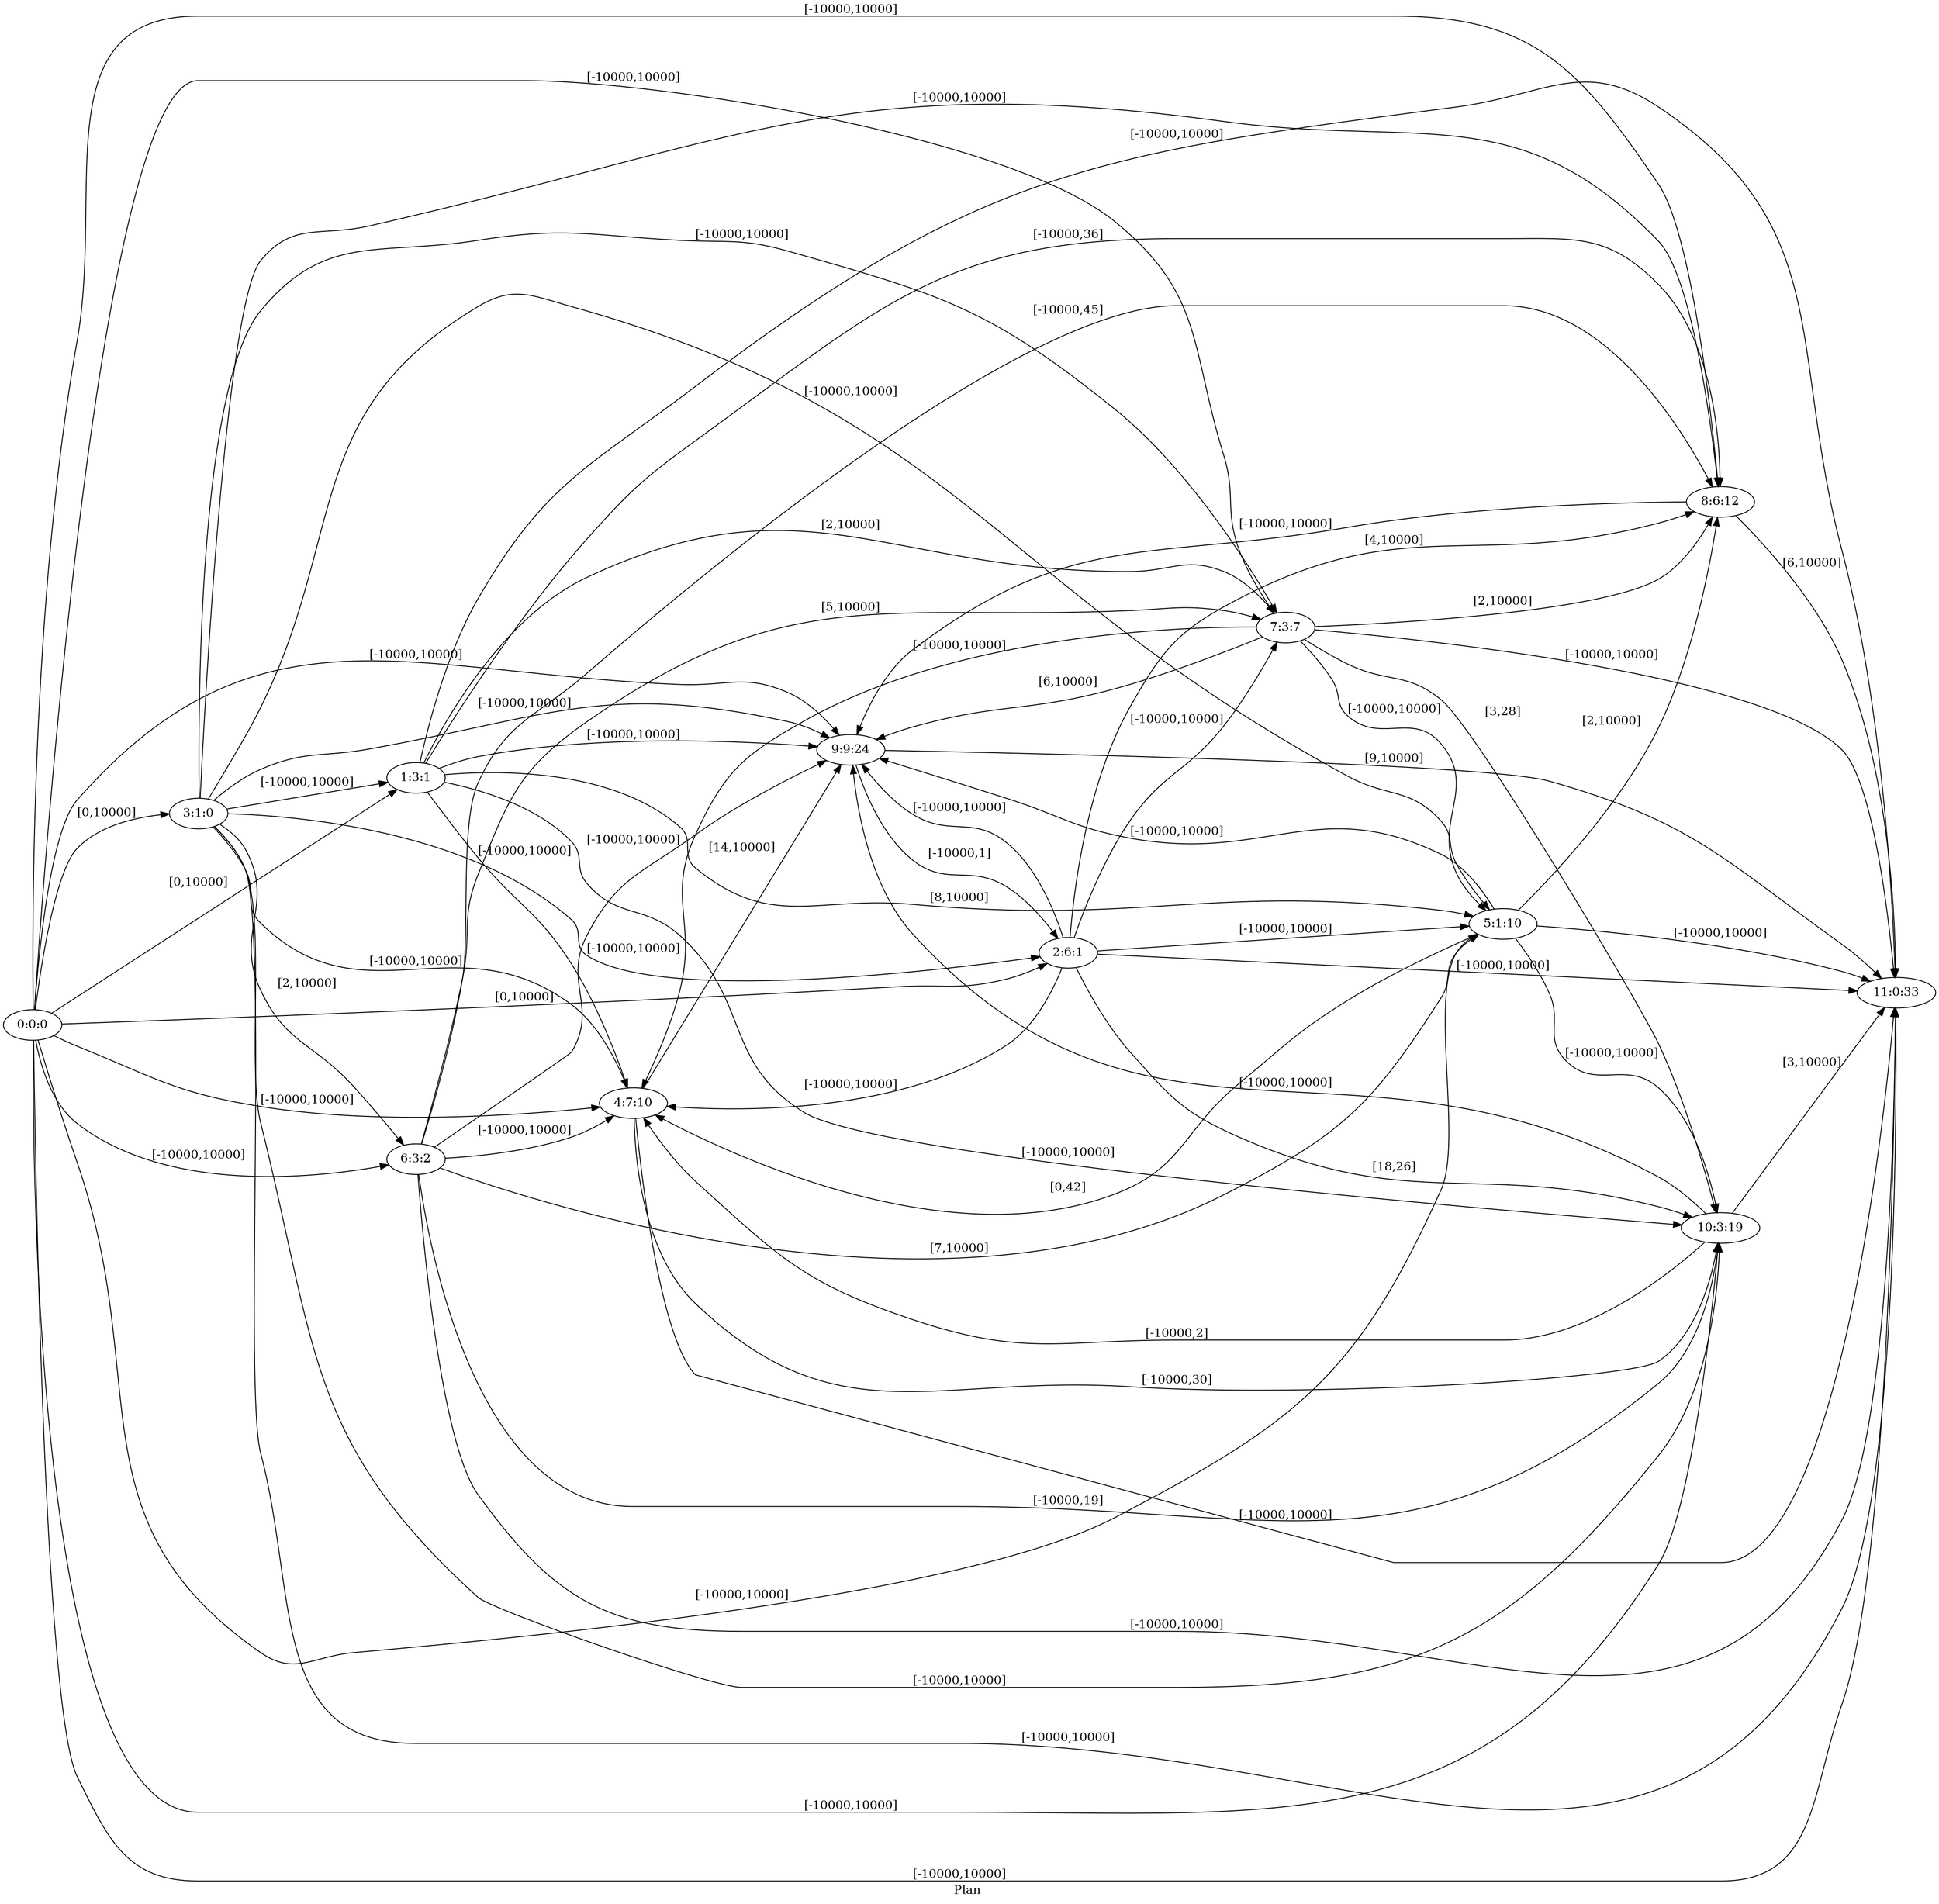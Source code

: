 digraph G {
 rankdir = LR;
 nodesep = .45; 
 size = 30;
label="Plan ";
 fldt = 0.491228;
"0:0:0"->"1:3:1"[ label = "[0,10000]"];
"0:0:0"->"2:6:1"[ label = "[0,10000]"];
"0:0:0"->"3:1:0"[ label = "[0,10000]"];
"0:0:0"->"4:7:10"[ label = "[-10000,10000]"];
"0:0:0"->"5:1:10"[ label = "[-10000,10000]"];
"0:0:0"->"6:3:2"[ label = "[-10000,10000]"];
"0:0:0"->"7:3:7"[ label = "[-10000,10000]"];
"0:0:0"->"8:6:12"[ label = "[-10000,10000]"];
"0:0:0"->"9:9:24"[ label = "[-10000,10000]"];
"0:0:0"->"10:3:19"[ label = "[-10000,10000]"];
"0:0:0"->"11:0:33"[ label = "[-10000,10000]"];
"1:3:1"->"4:7:10"[ label = "[-10000,10000]"];
"1:3:1"->"5:1:10"[ label = "[8,10000]"];
"1:3:1"->"7:3:7"[ label = "[2,10000]"];
"1:3:1"->"8:6:12"[ label = "[-10000,36]"];
"1:3:1"->"9:9:24"[ label = "[-10000,10000]"];
"1:3:1"->"10:3:19"[ label = "[-10000,10000]"];
"1:3:1"->"11:0:33"[ label = "[-10000,10000]"];
"2:6:1"->"4:7:10"[ label = "[-10000,10000]"];
"2:6:1"->"5:1:10"[ label = "[-10000,10000]"];
"2:6:1"->"7:3:7"[ label = "[-10000,10000]"];
"2:6:1"->"8:6:12"[ label = "[4,10000]"];
"2:6:1"->"9:9:24"[ label = "[-10000,10000]"];
"2:6:1"->"10:3:19"[ label = "[18,26]"];
"2:6:1"->"11:0:33"[ label = "[-10000,10000]"];
"3:1:0"->"1:3:1"[ label = "[-10000,10000]"];
"3:1:0"->"2:6:1"[ label = "[-10000,10000]"];
"3:1:0"->"4:7:10"[ label = "[-10000,10000]"];
"3:1:0"->"5:1:10"[ label = "[-10000,10000]"];
"3:1:0"->"6:3:2"[ label = "[2,10000]"];
"3:1:0"->"7:3:7"[ label = "[-10000,10000]"];
"3:1:0"->"8:6:12"[ label = "[-10000,10000]"];
"3:1:0"->"9:9:24"[ label = "[-10000,10000]"];
"3:1:0"->"10:3:19"[ label = "[-10000,10000]"];
"3:1:0"->"11:0:33"[ label = "[-10000,10000]"];
"4:7:10"->"9:9:24"[ label = "[14,10000]"];
"4:7:10"->"10:3:19"[ label = "[-10000,30]"];
"4:7:10"->"11:0:33"[ label = "[-10000,10000]"];
"5:1:10"->"4:7:10"[ label = "[0,42]"];
"5:1:10"->"8:6:12"[ label = "[2,10000]"];
"5:1:10"->"9:9:24"[ label = "[-10000,10000]"];
"5:1:10"->"10:3:19"[ label = "[-10000,10000]"];
"5:1:10"->"11:0:33"[ label = "[-10000,10000]"];
"6:3:2"->"4:7:10"[ label = "[-10000,10000]"];
"6:3:2"->"5:1:10"[ label = "[7,10000]"];
"6:3:2"->"7:3:7"[ label = "[5,10000]"];
"6:3:2"->"8:6:12"[ label = "[-10000,45]"];
"6:3:2"->"9:9:24"[ label = "[-10000,10000]"];
"6:3:2"->"10:3:19"[ label = "[-10000,19]"];
"6:3:2"->"11:0:33"[ label = "[-10000,10000]"];
"7:3:7"->"4:7:10"[ label = "[-10000,10000]"];
"7:3:7"->"5:1:10"[ label = "[-10000,10000]"];
"7:3:7"->"8:6:12"[ label = "[2,10000]"];
"7:3:7"->"9:9:24"[ label = "[6,10000]"];
"7:3:7"->"10:3:19"[ label = "[3,28]"];
"7:3:7"->"11:0:33"[ label = "[-10000,10000]"];
"8:6:12"->"9:9:24"[ label = "[-10000,10000]"];
"8:6:12"->"11:0:33"[ label = "[6,10000]"];
"9:9:24"->"2:6:1"[ label = "[-10000,1]"];
"9:9:24"->"11:0:33"[ label = "[9,10000]"];
"10:3:19"->"4:7:10"[ label = "[-10000,2]"];
"10:3:19"->"9:9:24"[ label = "[-10000,10000]"];
"10:3:19"->"11:0:33"[ label = "[3,10000]"];
}
